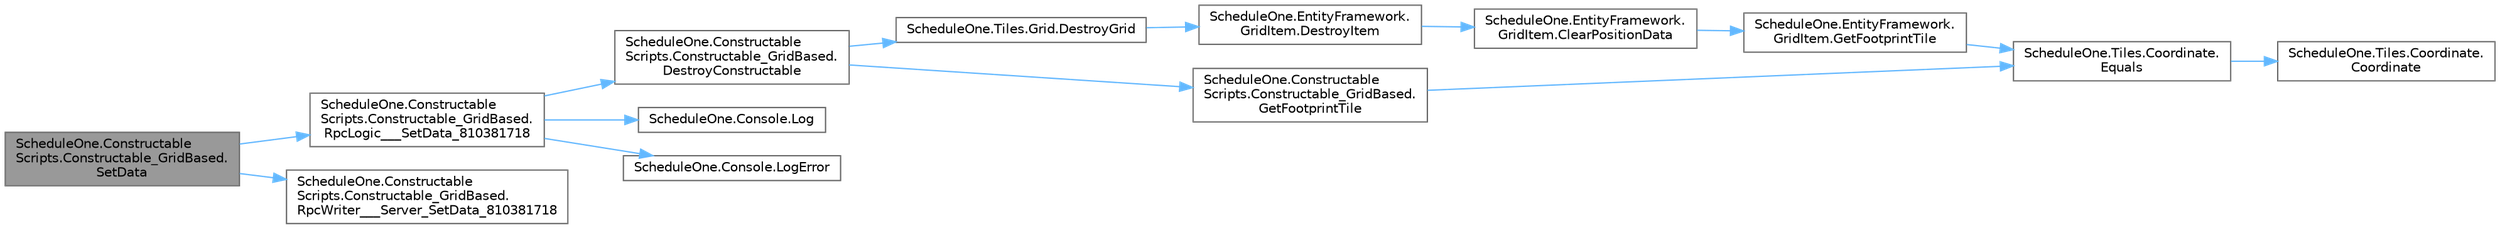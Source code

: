 digraph "ScheduleOne.ConstructableScripts.Constructable_GridBased.SetData"
{
 // LATEX_PDF_SIZE
  bgcolor="transparent";
  edge [fontname=Helvetica,fontsize=10,labelfontname=Helvetica,labelfontsize=10];
  node [fontname=Helvetica,fontsize=10,shape=box,height=0.2,width=0.4];
  rankdir="LR";
  Node1 [id="Node000001",label="ScheduleOne.Constructable\lScripts.Constructable_GridBased.\lSetData",height=0.2,width=0.4,color="gray40", fillcolor="grey60", style="filled", fontcolor="black",tooltip=" "];
  Node1 -> Node2 [id="edge1_Node000001_Node000002",color="steelblue1",style="solid",tooltip=" "];
  Node2 [id="Node000002",label="ScheduleOne.Constructable\lScripts.Constructable_GridBased.\lRpcLogic___SetData_810381718",height=0.2,width=0.4,color="grey40", fillcolor="white", style="filled",URL="$class_schedule_one_1_1_constructable_scripts_1_1_constructable___grid_based.html#acb05d590d689e0404cc6a6e674c66da8",tooltip=" "];
  Node2 -> Node3 [id="edge2_Node000002_Node000003",color="steelblue1",style="solid",tooltip=" "];
  Node3 [id="Node000003",label="ScheduleOne.Constructable\lScripts.Constructable_GridBased.\lDestroyConstructable",height=0.2,width=0.4,color="grey40", fillcolor="white", style="filled",URL="$class_schedule_one_1_1_constructable_scripts_1_1_constructable___grid_based.html#a43ab161384c85d37c2f51c7992a1d2ae",tooltip=" "];
  Node3 -> Node4 [id="edge3_Node000003_Node000004",color="steelblue1",style="solid",tooltip=" "];
  Node4 [id="Node000004",label="ScheduleOne.Tiles.Grid.DestroyGrid",height=0.2,width=0.4,color="grey40", fillcolor="white", style="filled",URL="$class_schedule_one_1_1_tiles_1_1_grid.html#aab56889cce5fd268cf9a98608906444a",tooltip=" "];
  Node4 -> Node5 [id="edge4_Node000004_Node000005",color="steelblue1",style="solid",tooltip=" "];
  Node5 [id="Node000005",label="ScheduleOne.EntityFramework.\lGridItem.DestroyItem",height=0.2,width=0.4,color="grey40", fillcolor="white", style="filled",URL="$class_schedule_one_1_1_entity_framework_1_1_grid_item.html#ad9b118411f18f056055ec63e3a912622",tooltip=" "];
  Node5 -> Node6 [id="edge5_Node000005_Node000006",color="steelblue1",style="solid",tooltip=" "];
  Node6 [id="Node000006",label="ScheduleOne.EntityFramework.\lGridItem.ClearPositionData",height=0.2,width=0.4,color="grey40", fillcolor="white", style="filled",URL="$class_schedule_one_1_1_entity_framework_1_1_grid_item.html#a38575dc894aafefd7939982223fd6a6e",tooltip=" "];
  Node6 -> Node7 [id="edge6_Node000006_Node000007",color="steelblue1",style="solid",tooltip=" "];
  Node7 [id="Node000007",label="ScheduleOne.EntityFramework.\lGridItem.GetFootprintTile",height=0.2,width=0.4,color="grey40", fillcolor="white", style="filled",URL="$class_schedule_one_1_1_entity_framework_1_1_grid_item.html#a006a07ba090bf2d7534e54502a678410",tooltip=" "];
  Node7 -> Node8 [id="edge7_Node000007_Node000008",color="steelblue1",style="solid",tooltip=" "];
  Node8 [id="Node000008",label="ScheduleOne.Tiles.Coordinate.\lEquals",height=0.2,width=0.4,color="grey40", fillcolor="white", style="filled",URL="$class_schedule_one_1_1_tiles_1_1_coordinate.html#a2f2815949072e6936c0aec4cbae6168d",tooltip=" "];
  Node8 -> Node9 [id="edge8_Node000008_Node000009",color="steelblue1",style="solid",tooltip=" "];
  Node9 [id="Node000009",label="ScheduleOne.Tiles.Coordinate.\lCoordinate",height=0.2,width=0.4,color="grey40", fillcolor="white", style="filled",URL="$class_schedule_one_1_1_tiles_1_1_coordinate.html#a86cc657becc93003dfdba2432cf94b51",tooltip=" "];
  Node3 -> Node10 [id="edge9_Node000003_Node000010",color="steelblue1",style="solid",tooltip=" "];
  Node10 [id="Node000010",label="ScheduleOne.Constructable\lScripts.Constructable_GridBased.\lGetFootprintTile",height=0.2,width=0.4,color="grey40", fillcolor="white", style="filled",URL="$class_schedule_one_1_1_constructable_scripts_1_1_constructable___grid_based.html#afb3950a14e1316c731cb4c389a1536c8",tooltip=" "];
  Node10 -> Node8 [id="edge10_Node000010_Node000008",color="steelblue1",style="solid",tooltip=" "];
  Node2 -> Node11 [id="edge11_Node000002_Node000011",color="steelblue1",style="solid",tooltip=" "];
  Node11 [id="Node000011",label="ScheduleOne.Console.Log",height=0.2,width=0.4,color="grey40", fillcolor="white", style="filled",URL="$class_schedule_one_1_1_console.html#afb218907244d12f7d08b1c1831fa1f8c",tooltip=" "];
  Node2 -> Node12 [id="edge12_Node000002_Node000012",color="steelblue1",style="solid",tooltip=" "];
  Node12 [id="Node000012",label="ScheduleOne.Console.LogError",height=0.2,width=0.4,color="grey40", fillcolor="white", style="filled",URL="$class_schedule_one_1_1_console.html#af815c154f3082a5bf25f62c7cc93fad2",tooltip=" "];
  Node1 -> Node13 [id="edge13_Node000001_Node000013",color="steelblue1",style="solid",tooltip=" "];
  Node13 [id="Node000013",label="ScheduleOne.Constructable\lScripts.Constructable_GridBased.\lRpcWriter___Server_SetData_810381718",height=0.2,width=0.4,color="grey40", fillcolor="white", style="filled",URL="$class_schedule_one_1_1_constructable_scripts_1_1_constructable___grid_based.html#ae25fdd76a2bc810549ec885bf0f514b8",tooltip=" "];
}
